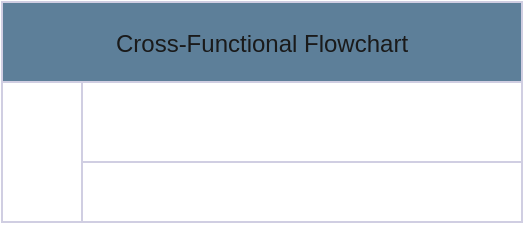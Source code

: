 <mxfile version="21.6.1" type="github">
  <diagram id="R2lEEEUBdFMjLlhIrx00" name="Page-1">
    <mxGraphModel dx="989" dy="521" grid="1" gridSize="10" guides="1" tooltips="1" connect="1" arrows="1" fold="1" page="1" pageScale="1" pageWidth="850" pageHeight="1100" background="#FFFFFF" math="0" shadow="0" extFonts="Permanent Marker^https://fonts.googleapis.com/css?family=Permanent+Marker">
      <root>
        <mxCell id="0" />
        <mxCell id="1" parent="0" />
        <mxCell id="1Vr6AS_tkb9vvwt90eoa-18" value="Cross-Functional Flowchart" style="shape=table;childLayout=tableLayout;startSize=40;collapsible=0;recursiveResize=0;expand=0;strokeColor=#D0CEE2;fontColor=#1A1A1A;fillColor=#5D7F99;" vertex="1" parent="1">
          <mxGeometry x="310" y="140" width="260" height="110" as="geometry" />
        </mxCell>
        <mxCell id="1Vr6AS_tkb9vvwt90eoa-19" value="" style="shape=tableRow;horizontal=0;swimlaneHead=0;swimlaneBody=0;top=0;left=0;strokeColor=inherit;bottom=0;right=0;dropTarget=0;fontStyle=0;fillColor=none;points=[[0,0.5],[1,0.5]];portConstraint=eastwest;startSize=40;collapsible=0;recursiveResize=0;expand=0;fontColor=#1A1A1A;" vertex="1" parent="1Vr6AS_tkb9vvwt90eoa-18">
          <mxGeometry y="40" width="260" height="70" as="geometry" />
        </mxCell>
        <mxCell id="1Vr6AS_tkb9vvwt90eoa-20" value="" style="swimlane;swimlaneHead=0;swimlaneBody=0;fontStyle=0;strokeColor=inherit;connectable=0;fillColor=none;startSize=40;collapsible=0;recursiveResize=0;expand=0;fontColor=#1A1A1A;" vertex="1" parent="1Vr6AS_tkb9vvwt90eoa-19">
          <mxGeometry x="40" width="220" height="70" as="geometry">
            <mxRectangle width="220" height="70" as="alternateBounds" />
          </mxGeometry>
        </mxCell>
      </root>
    </mxGraphModel>
  </diagram>
</mxfile>
